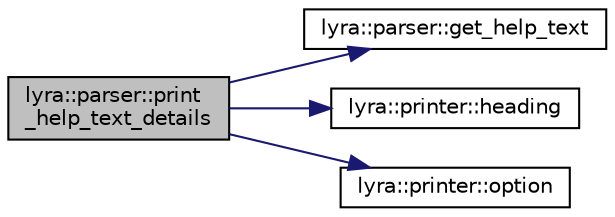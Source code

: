 digraph "lyra::parser::print_help_text_details"
{
 // INTERACTIVE_SVG=YES
 // LATEX_PDF_SIZE
  edge [fontname="Helvetica",fontsize="10",labelfontname="Helvetica",labelfontsize="10"];
  node [fontname="Helvetica",fontsize="10",shape=record];
  rankdir="LR";
  Node1 [label="lyra::parser::print\l_help_text_details",height=0.2,width=0.4,color="black", fillcolor="grey75", style="filled", fontcolor="black",tooltip=" "];
  Node1 -> Node2 [color="midnightblue",fontsize="10",style="solid",fontname="Helvetica"];
  Node2 [label="lyra::parser::get_help_text",height=0.2,width=0.4,color="black", fillcolor="white", style="filled",URL="$classlyra_1_1parser.html#ad897e66c1094cf09b5228c4b4c8eb5c5",tooltip=" "];
  Node1 -> Node3 [color="midnightblue",fontsize="10",style="solid",fontname="Helvetica"];
  Node3 [label="lyra::printer::heading",height=0.2,width=0.4,color="black", fillcolor="white", style="filled",URL="$classlyra_1_1printer.html#a7da793051885bba1d0a6e88149273a08",tooltip=" "];
  Node1 -> Node4 [color="midnightblue",fontsize="10",style="solid",fontname="Helvetica"];
  Node4 [label="lyra::printer::option",height=0.2,width=0.4,color="black", fillcolor="white", style="filled",URL="$classlyra_1_1printer.html#a635b6e488f786e22f86197f36ff31b69",tooltip=" "];
}

